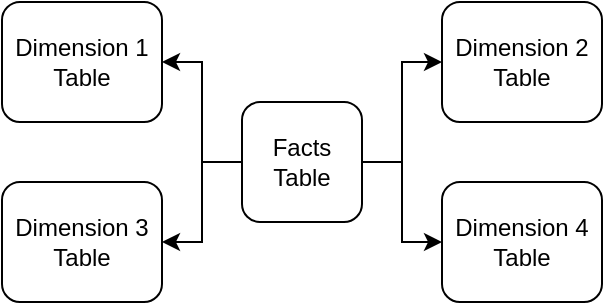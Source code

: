 <mxfile version="27.0.9">
  <diagram name="Page-1" id="iu7YZ35_FKlgIa9YEYT2">
    <mxGraphModel dx="1004" dy="654" grid="1" gridSize="10" guides="1" tooltips="1" connect="1" arrows="1" fold="1" page="1" pageScale="1" pageWidth="827" pageHeight="1169" math="0" shadow="0">
      <root>
        <mxCell id="0" />
        <mxCell id="1" parent="0" />
        <mxCell id="dGgaXydasasR5iMZL6VS-10" style="edgeStyle=orthogonalEdgeStyle;rounded=0;orthogonalLoop=1;jettySize=auto;html=1;entryX=0;entryY=0.5;entryDx=0;entryDy=0;" edge="1" parent="1" source="dGgaXydasasR5iMZL6VS-1" target="dGgaXydasasR5iMZL6VS-7">
          <mxGeometry relative="1" as="geometry" />
        </mxCell>
        <mxCell id="dGgaXydasasR5iMZL6VS-11" style="edgeStyle=orthogonalEdgeStyle;rounded=0;orthogonalLoop=1;jettySize=auto;html=1;entryX=0;entryY=0.5;entryDx=0;entryDy=0;" edge="1" parent="1" source="dGgaXydasasR5iMZL6VS-1" target="dGgaXydasasR5iMZL6VS-5">
          <mxGeometry relative="1" as="geometry" />
        </mxCell>
        <mxCell id="dGgaXydasasR5iMZL6VS-12" style="edgeStyle=orthogonalEdgeStyle;rounded=0;orthogonalLoop=1;jettySize=auto;html=1;entryX=1;entryY=0.5;entryDx=0;entryDy=0;" edge="1" parent="1" source="dGgaXydasasR5iMZL6VS-1" target="dGgaXydasasR5iMZL6VS-8">
          <mxGeometry relative="1" as="geometry" />
        </mxCell>
        <mxCell id="dGgaXydasasR5iMZL6VS-13" style="edgeStyle=orthogonalEdgeStyle;rounded=0;orthogonalLoop=1;jettySize=auto;html=1;entryX=1;entryY=0.5;entryDx=0;entryDy=0;" edge="1" parent="1" source="dGgaXydasasR5iMZL6VS-1" target="dGgaXydasasR5iMZL6VS-9">
          <mxGeometry relative="1" as="geometry" />
        </mxCell>
        <mxCell id="dGgaXydasasR5iMZL6VS-1" value="Facts&lt;br&gt;Table" style="rounded=1;whiteSpace=wrap;html=1;" vertex="1" parent="1">
          <mxGeometry x="350" y="260" width="60" height="60" as="geometry" />
        </mxCell>
        <mxCell id="dGgaXydasasR5iMZL6VS-5" value="Dimension 2&lt;br&gt;Table" style="rounded=1;whiteSpace=wrap;html=1;" vertex="1" parent="1">
          <mxGeometry x="450" y="210" width="80" height="60" as="geometry" />
        </mxCell>
        <mxCell id="dGgaXydasasR5iMZL6VS-7" value="Dimension 4&lt;br&gt;Table" style="rounded=1;whiteSpace=wrap;html=1;" vertex="1" parent="1">
          <mxGeometry x="450" y="300" width="80" height="60" as="geometry" />
        </mxCell>
        <mxCell id="dGgaXydasasR5iMZL6VS-8" value="Dimension 1&lt;br&gt;Table" style="rounded=1;whiteSpace=wrap;html=1;" vertex="1" parent="1">
          <mxGeometry x="230" y="210" width="80" height="60" as="geometry" />
        </mxCell>
        <mxCell id="dGgaXydasasR5iMZL6VS-9" value="Dimension 3&lt;br&gt;Table" style="rounded=1;whiteSpace=wrap;html=1;" vertex="1" parent="1">
          <mxGeometry x="230" y="300" width="80" height="60" as="geometry" />
        </mxCell>
      </root>
    </mxGraphModel>
  </diagram>
</mxfile>
